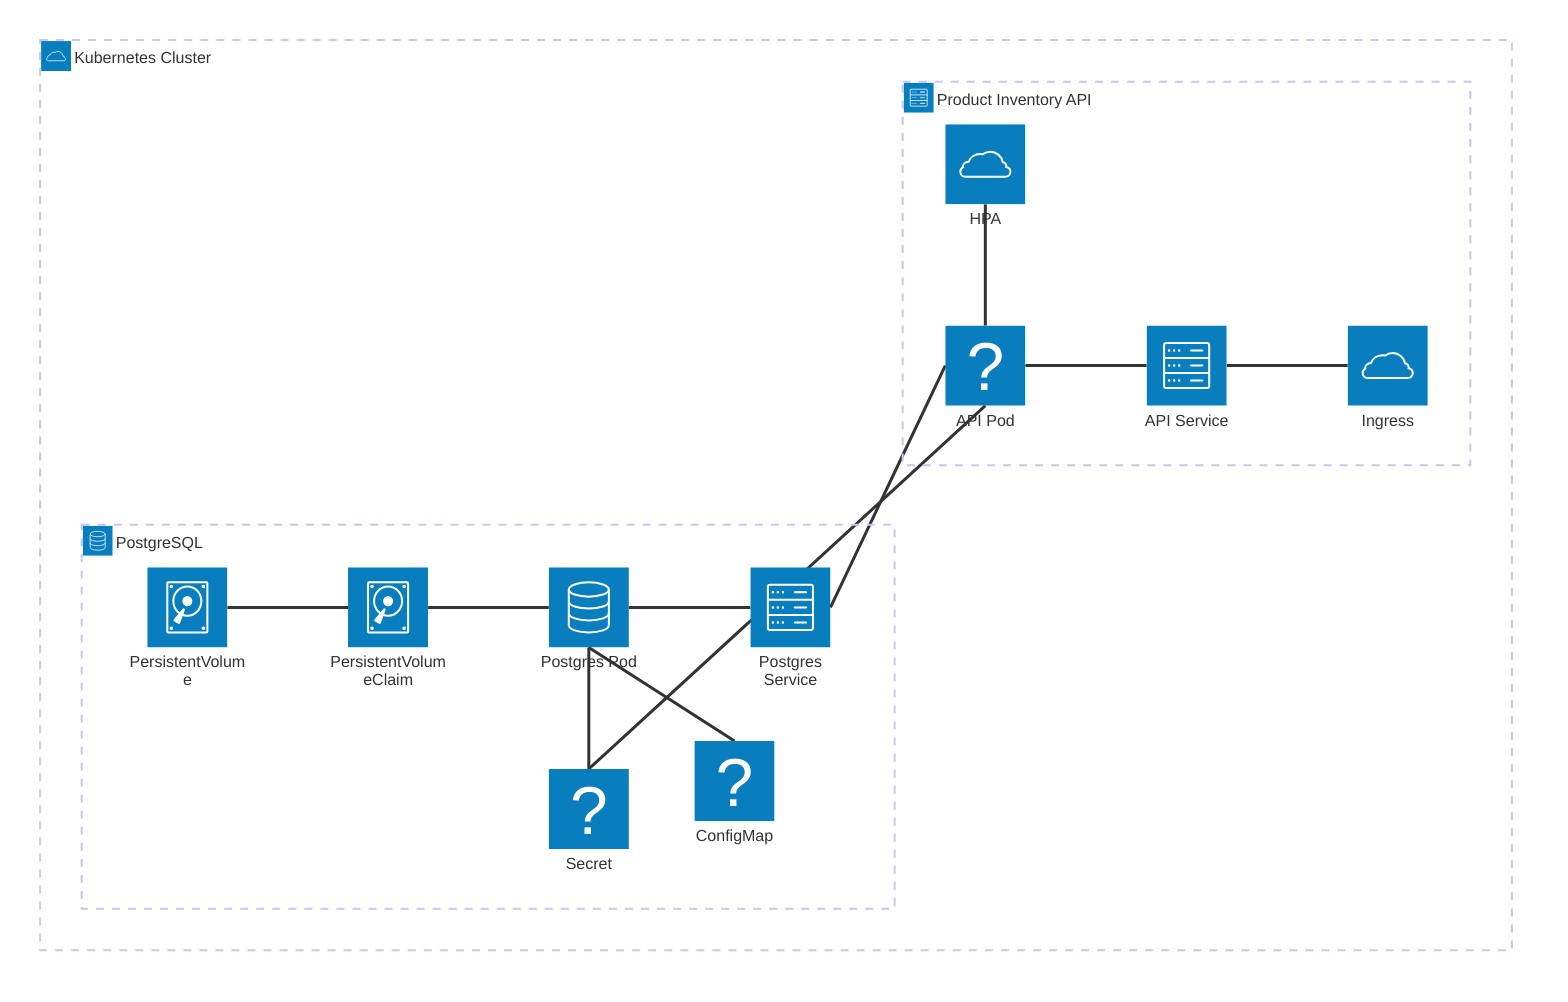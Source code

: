architecture-beta
    group k8s(cloud)[Kubernetes Cluster]
    group db-group(database)[PostgreSQL] in k8s
    group api-group(server)[Product Inventory API] in k8s

    service pv(disk)[PersistentVolume] in db-group
    service pvc(disk)[PersistentVolumeClaim] in db-group
    service config(config)[ConfigMap] in db-group
    service secret(key)[Secret] in db-group
    service db(database)[Postgres Pod] in db-group
    service dbsvc(server)[Postgres Service] in db-group

    service api(api)[API Pod] in api-group
    service apisvc(server)[API Service] in api-group
    service ingress(cloud)[Ingress] in api-group
    service hpa(cloud)[HPA] in api-group

    pv:R -- L:pvc
    pvc:R -- L:db
    config:T -- B:db
    secret:T -- B:db
    db:R -- L:dbsvc
    dbsvc:R -- L:api
    secret:T -- B:api
    api:R -- L:apisvc
    apisvc:R -- L:ingress
    api:T -- B:hpa